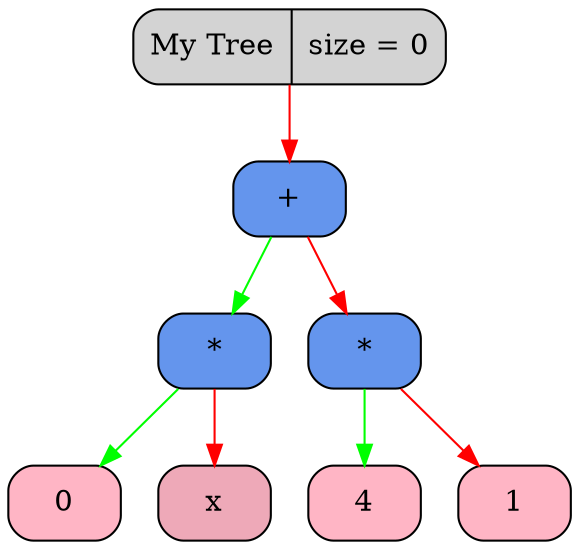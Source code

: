 digraph Tree
{
   rankdir = HR;
   node[fontsize=14];
   edge[color="black",fontcolor="blue",fontsize=12];
   tree[shape = Mrecord, style = filled, filcolor = "red", label = "My Tree | size = 0"];
   "0x105201e10"[shape = Mrecord, style = filled, fillcolor = "cornflowerblue",   label = " <value> +"];
  "0x105201e10" -> "0x105201ed0" [color = "green"];
  "0x105201e10" -> "0x105201e40" [color = "red"];
   "0x105201ed0"[shape = Mrecord, style = filled, fillcolor = "cornflowerblue",   label = " <value> *"];
  "0x105201ed0" -> "0x105201f30" [color = "green"];
  "0x105201ed0" -> "0x105201f00" [color = "red"];
   "0x105201f30"[shape = Mrecord, style = filled, fillcolor = "pink1",   label = " <value> 0"];
   "0x105201f00"[shape = Mrecord, style = filled, fillcolor = "pink2",   label = " <value> x"];
   "0x105201e40"[shape = Mrecord, style = filled, fillcolor = "cornflowerblue",   label = " <value> *"];
  "0x105201e40" -> "0x105201ea0" [color = "green"];
  "0x105201e40" -> "0x105201e70" [color = "red"];
   "0x105201ea0"[shape = Mrecord, style = filled, fillcolor = "pink1",   label = " <value> 4"];
   "0x105201e70"[shape = Mrecord, style = filled, fillcolor = "pink1",   label = " <value> 1"];
   tree -> "0x105201e10" [color = "red"];
}